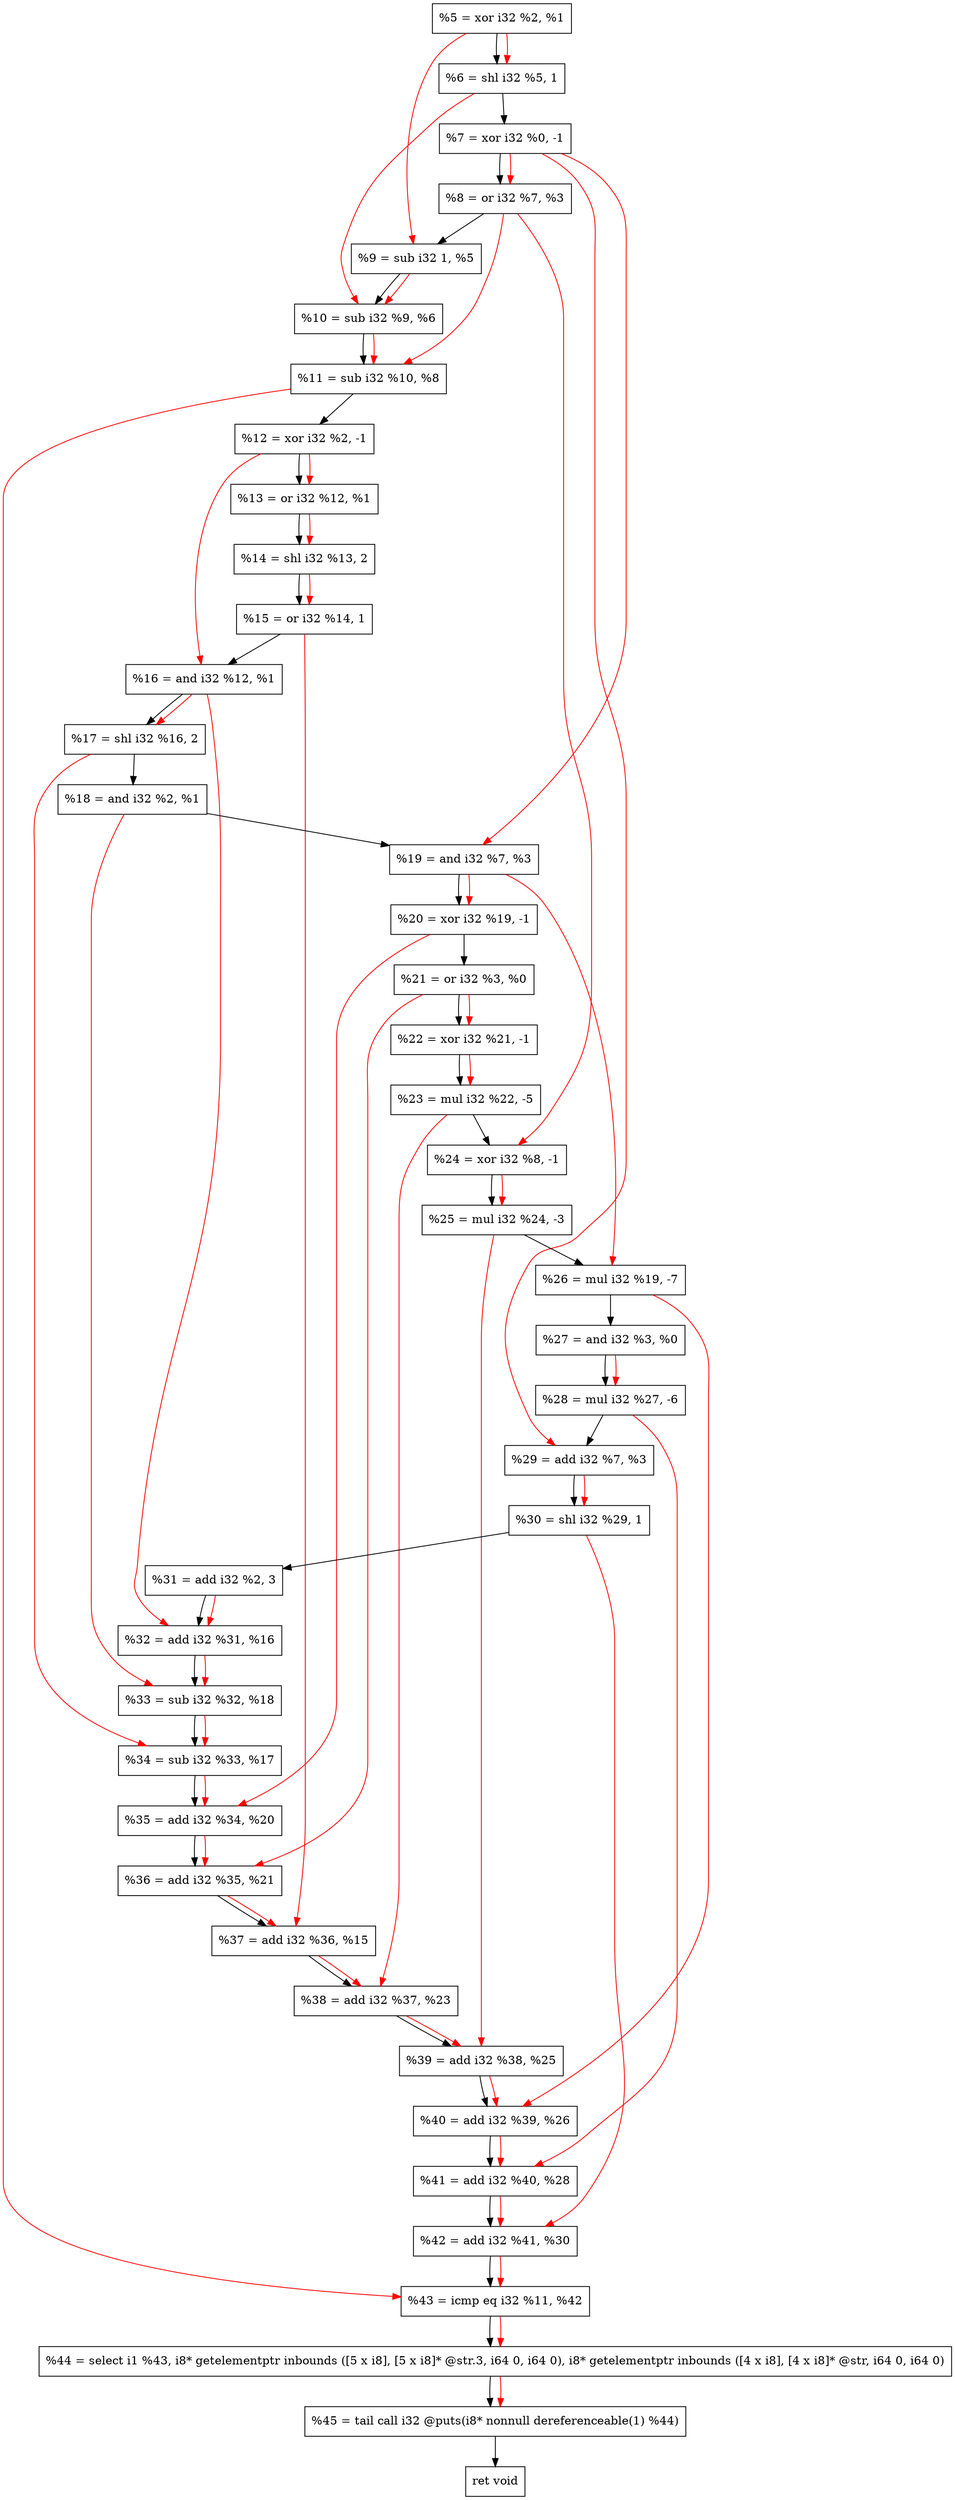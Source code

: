 digraph "DFG for'crackme' function" {
	Node0x1e42ae0[shape=record, label="  %5 = xor i32 %2, %1"];
	Node0x1e43160[shape=record, label="  %6 = shl i32 %5, 1"];
	Node0x1e43200[shape=record, label="  %7 = xor i32 %0, -1"];
	Node0x1e43270[shape=record, label="  %8 = or i32 %7, %3"];
	Node0x1e432e0[shape=record, label="  %9 = sub i32 1, %5"];
	Node0x1e43350[shape=record, label="  %10 = sub i32 %9, %6"];
	Node0x1e433c0[shape=record, label="  %11 = sub i32 %10, %8"];
	Node0x1e43430[shape=record, label="  %12 = xor i32 %2, -1"];
	Node0x1e434a0[shape=record, label="  %13 = or i32 %12, %1"];
	Node0x1e43540[shape=record, label="  %14 = shl i32 %13, 2"];
	Node0x1e435b0[shape=record, label="  %15 = or i32 %14, 1"];
	Node0x1e43620[shape=record, label="  %16 = and i32 %12, %1"];
	Node0x1e43690[shape=record, label="  %17 = shl i32 %16, 2"];
	Node0x1e43700[shape=record, label="  %18 = and i32 %2, %1"];
	Node0x1e43770[shape=record, label="  %19 = and i32 %7, %3"];
	Node0x1e437e0[shape=record, label="  %20 = xor i32 %19, -1"];
	Node0x1e43850[shape=record, label="  %21 = or i32 %3, %0"];
	Node0x1e438c0[shape=record, label="  %22 = xor i32 %21, -1"];
	Node0x1e43960[shape=record, label="  %23 = mul i32 %22, -5"];
	Node0x1e439d0[shape=record, label="  %24 = xor i32 %8, -1"];
	Node0x1e43a70[shape=record, label="  %25 = mul i32 %24, -3"];
	Node0x1e43b10[shape=record, label="  %26 = mul i32 %19, -7"];
	Node0x1e43b80[shape=record, label="  %27 = and i32 %3, %0"];
	Node0x1e43c20[shape=record, label="  %28 = mul i32 %27, -6"];
	Node0x1e43c90[shape=record, label="  %29 = add i32 %7, %3"];
	Node0x1e43d00[shape=record, label="  %30 = shl i32 %29, 1"];
	Node0x1e43da0[shape=record, label="  %31 = add i32 %2, 3"];
	Node0x1e43e10[shape=record, label="  %32 = add i32 %31, %16"];
	Node0x1e44090[shape=record, label="  %33 = sub i32 %32, %18"];
	Node0x1e44100[shape=record, label="  %34 = sub i32 %33, %17"];
	Node0x1e44170[shape=record, label="  %35 = add i32 %34, %20"];
	Node0x1e441e0[shape=record, label="  %36 = add i32 %35, %21"];
	Node0x1e44250[shape=record, label="  %37 = add i32 %36, %15"];
	Node0x1e442c0[shape=record, label="  %38 = add i32 %37, %23"];
	Node0x1e44330[shape=record, label="  %39 = add i32 %38, %25"];
	Node0x1e443a0[shape=record, label="  %40 = add i32 %39, %26"];
	Node0x1e44410[shape=record, label="  %41 = add i32 %40, %28"];
	Node0x1e44480[shape=record, label="  %42 = add i32 %41, %30"];
	Node0x1e444f0[shape=record, label="  %43 = icmp eq i32 %11, %42"];
	Node0x1de3268[shape=record, label="  %44 = select i1 %43, i8* getelementptr inbounds ([5 x i8], [5 x i8]* @str.3, i64 0, i64 0), i8* getelementptr inbounds ([4 x i8], [4 x i8]* @str, i64 0, i64 0)"];
	Node0x1e44990[shape=record, label="  %45 = tail call i32 @puts(i8* nonnull dereferenceable(1) %44)"];
	Node0x1e449e0[shape=record, label="  ret void"];
	Node0x1e42ae0 -> Node0x1e43160;
	Node0x1e43160 -> Node0x1e43200;
	Node0x1e43200 -> Node0x1e43270;
	Node0x1e43270 -> Node0x1e432e0;
	Node0x1e432e0 -> Node0x1e43350;
	Node0x1e43350 -> Node0x1e433c0;
	Node0x1e433c0 -> Node0x1e43430;
	Node0x1e43430 -> Node0x1e434a0;
	Node0x1e434a0 -> Node0x1e43540;
	Node0x1e43540 -> Node0x1e435b0;
	Node0x1e435b0 -> Node0x1e43620;
	Node0x1e43620 -> Node0x1e43690;
	Node0x1e43690 -> Node0x1e43700;
	Node0x1e43700 -> Node0x1e43770;
	Node0x1e43770 -> Node0x1e437e0;
	Node0x1e437e0 -> Node0x1e43850;
	Node0x1e43850 -> Node0x1e438c0;
	Node0x1e438c0 -> Node0x1e43960;
	Node0x1e43960 -> Node0x1e439d0;
	Node0x1e439d0 -> Node0x1e43a70;
	Node0x1e43a70 -> Node0x1e43b10;
	Node0x1e43b10 -> Node0x1e43b80;
	Node0x1e43b80 -> Node0x1e43c20;
	Node0x1e43c20 -> Node0x1e43c90;
	Node0x1e43c90 -> Node0x1e43d00;
	Node0x1e43d00 -> Node0x1e43da0;
	Node0x1e43da0 -> Node0x1e43e10;
	Node0x1e43e10 -> Node0x1e44090;
	Node0x1e44090 -> Node0x1e44100;
	Node0x1e44100 -> Node0x1e44170;
	Node0x1e44170 -> Node0x1e441e0;
	Node0x1e441e0 -> Node0x1e44250;
	Node0x1e44250 -> Node0x1e442c0;
	Node0x1e442c0 -> Node0x1e44330;
	Node0x1e44330 -> Node0x1e443a0;
	Node0x1e443a0 -> Node0x1e44410;
	Node0x1e44410 -> Node0x1e44480;
	Node0x1e44480 -> Node0x1e444f0;
	Node0x1e444f0 -> Node0x1de3268;
	Node0x1de3268 -> Node0x1e44990;
	Node0x1e44990 -> Node0x1e449e0;
edge [color=red]
	Node0x1e42ae0 -> Node0x1e43160;
	Node0x1e43200 -> Node0x1e43270;
	Node0x1e42ae0 -> Node0x1e432e0;
	Node0x1e432e0 -> Node0x1e43350;
	Node0x1e43160 -> Node0x1e43350;
	Node0x1e43350 -> Node0x1e433c0;
	Node0x1e43270 -> Node0x1e433c0;
	Node0x1e43430 -> Node0x1e434a0;
	Node0x1e434a0 -> Node0x1e43540;
	Node0x1e43540 -> Node0x1e435b0;
	Node0x1e43430 -> Node0x1e43620;
	Node0x1e43620 -> Node0x1e43690;
	Node0x1e43200 -> Node0x1e43770;
	Node0x1e43770 -> Node0x1e437e0;
	Node0x1e43850 -> Node0x1e438c0;
	Node0x1e438c0 -> Node0x1e43960;
	Node0x1e43270 -> Node0x1e439d0;
	Node0x1e439d0 -> Node0x1e43a70;
	Node0x1e43770 -> Node0x1e43b10;
	Node0x1e43b80 -> Node0x1e43c20;
	Node0x1e43200 -> Node0x1e43c90;
	Node0x1e43c90 -> Node0x1e43d00;
	Node0x1e43da0 -> Node0x1e43e10;
	Node0x1e43620 -> Node0x1e43e10;
	Node0x1e43e10 -> Node0x1e44090;
	Node0x1e43700 -> Node0x1e44090;
	Node0x1e44090 -> Node0x1e44100;
	Node0x1e43690 -> Node0x1e44100;
	Node0x1e44100 -> Node0x1e44170;
	Node0x1e437e0 -> Node0x1e44170;
	Node0x1e44170 -> Node0x1e441e0;
	Node0x1e43850 -> Node0x1e441e0;
	Node0x1e441e0 -> Node0x1e44250;
	Node0x1e435b0 -> Node0x1e44250;
	Node0x1e44250 -> Node0x1e442c0;
	Node0x1e43960 -> Node0x1e442c0;
	Node0x1e442c0 -> Node0x1e44330;
	Node0x1e43a70 -> Node0x1e44330;
	Node0x1e44330 -> Node0x1e443a0;
	Node0x1e43b10 -> Node0x1e443a0;
	Node0x1e443a0 -> Node0x1e44410;
	Node0x1e43c20 -> Node0x1e44410;
	Node0x1e44410 -> Node0x1e44480;
	Node0x1e43d00 -> Node0x1e44480;
	Node0x1e433c0 -> Node0x1e444f0;
	Node0x1e44480 -> Node0x1e444f0;
	Node0x1e444f0 -> Node0x1de3268;
	Node0x1de3268 -> Node0x1e44990;
}
